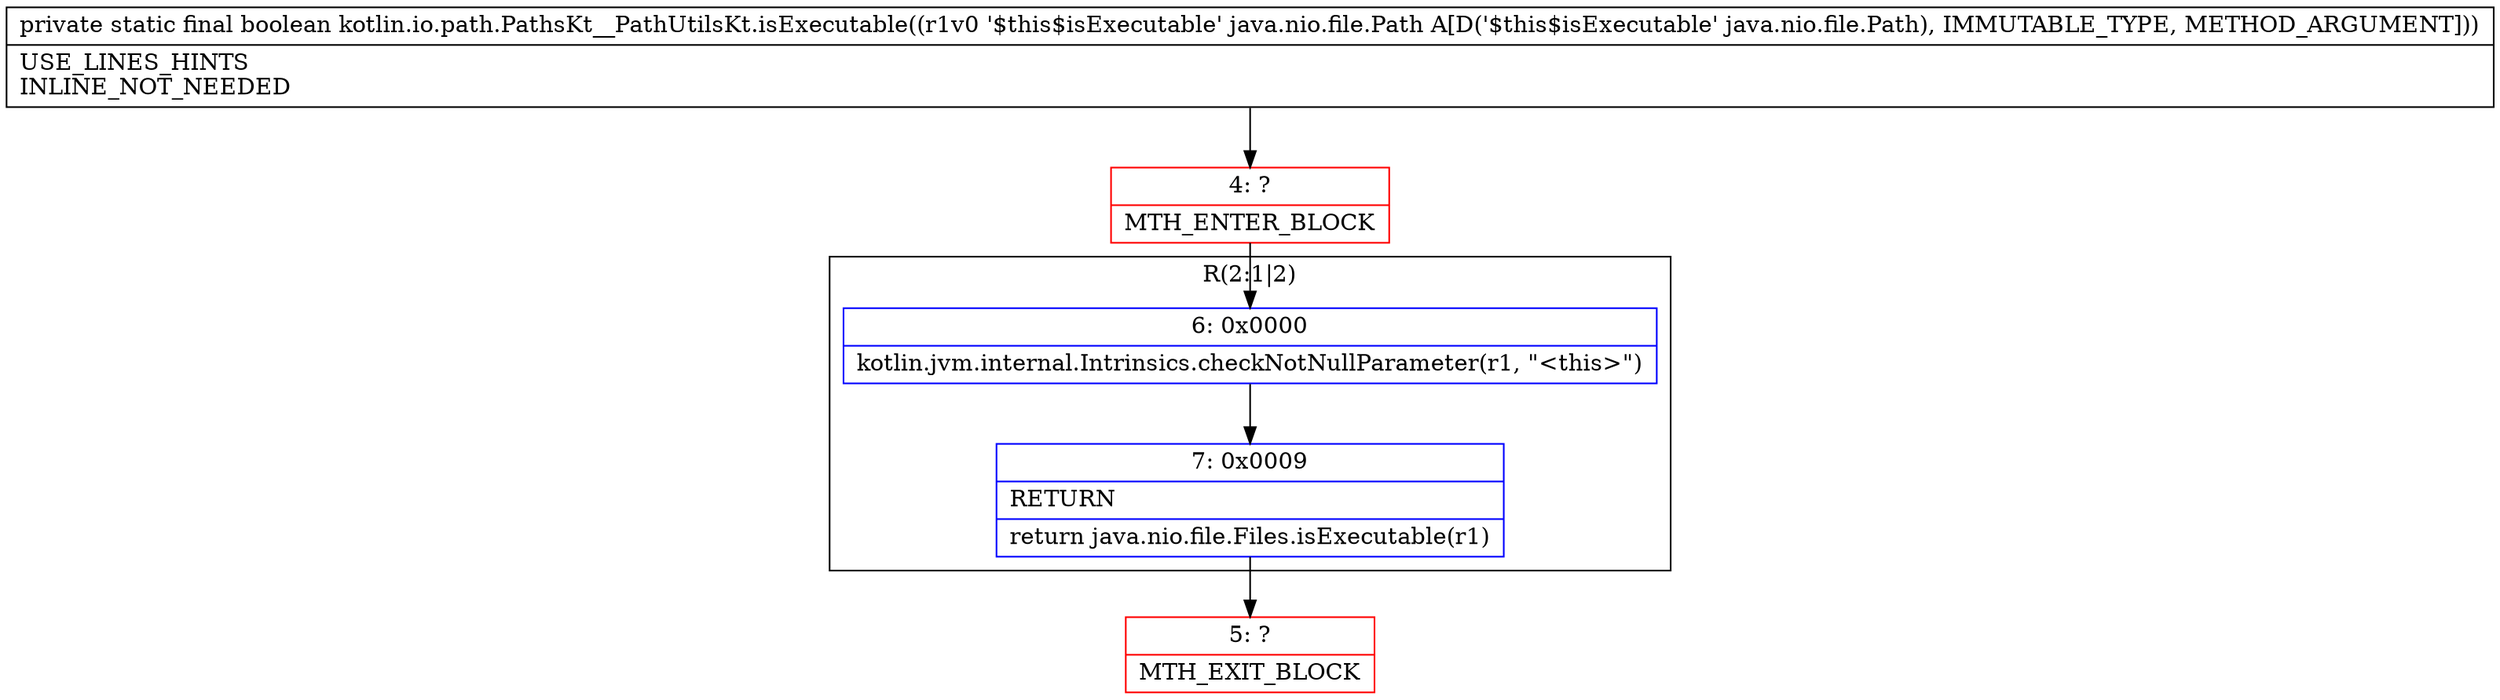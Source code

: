 digraph "CFG forkotlin.io.path.PathsKt__PathUtilsKt.isExecutable(Ljava\/nio\/file\/Path;)Z" {
subgraph cluster_Region_1969611422 {
label = "R(2:1|2)";
node [shape=record,color=blue];
Node_6 [shape=record,label="{6\:\ 0x0000|kotlin.jvm.internal.Intrinsics.checkNotNullParameter(r1, \"\<this\>\")\l}"];
Node_7 [shape=record,label="{7\:\ 0x0009|RETURN\l|return java.nio.file.Files.isExecutable(r1)\l}"];
}
Node_4 [shape=record,color=red,label="{4\:\ ?|MTH_ENTER_BLOCK\l}"];
Node_5 [shape=record,color=red,label="{5\:\ ?|MTH_EXIT_BLOCK\l}"];
MethodNode[shape=record,label="{private static final boolean kotlin.io.path.PathsKt__PathUtilsKt.isExecutable((r1v0 '$this$isExecutable' java.nio.file.Path A[D('$this$isExecutable' java.nio.file.Path), IMMUTABLE_TYPE, METHOD_ARGUMENT]))  | USE_LINES_HINTS\lINLINE_NOT_NEEDED\l}"];
MethodNode -> Node_4;Node_6 -> Node_7;
Node_7 -> Node_5;
Node_4 -> Node_6;
}

